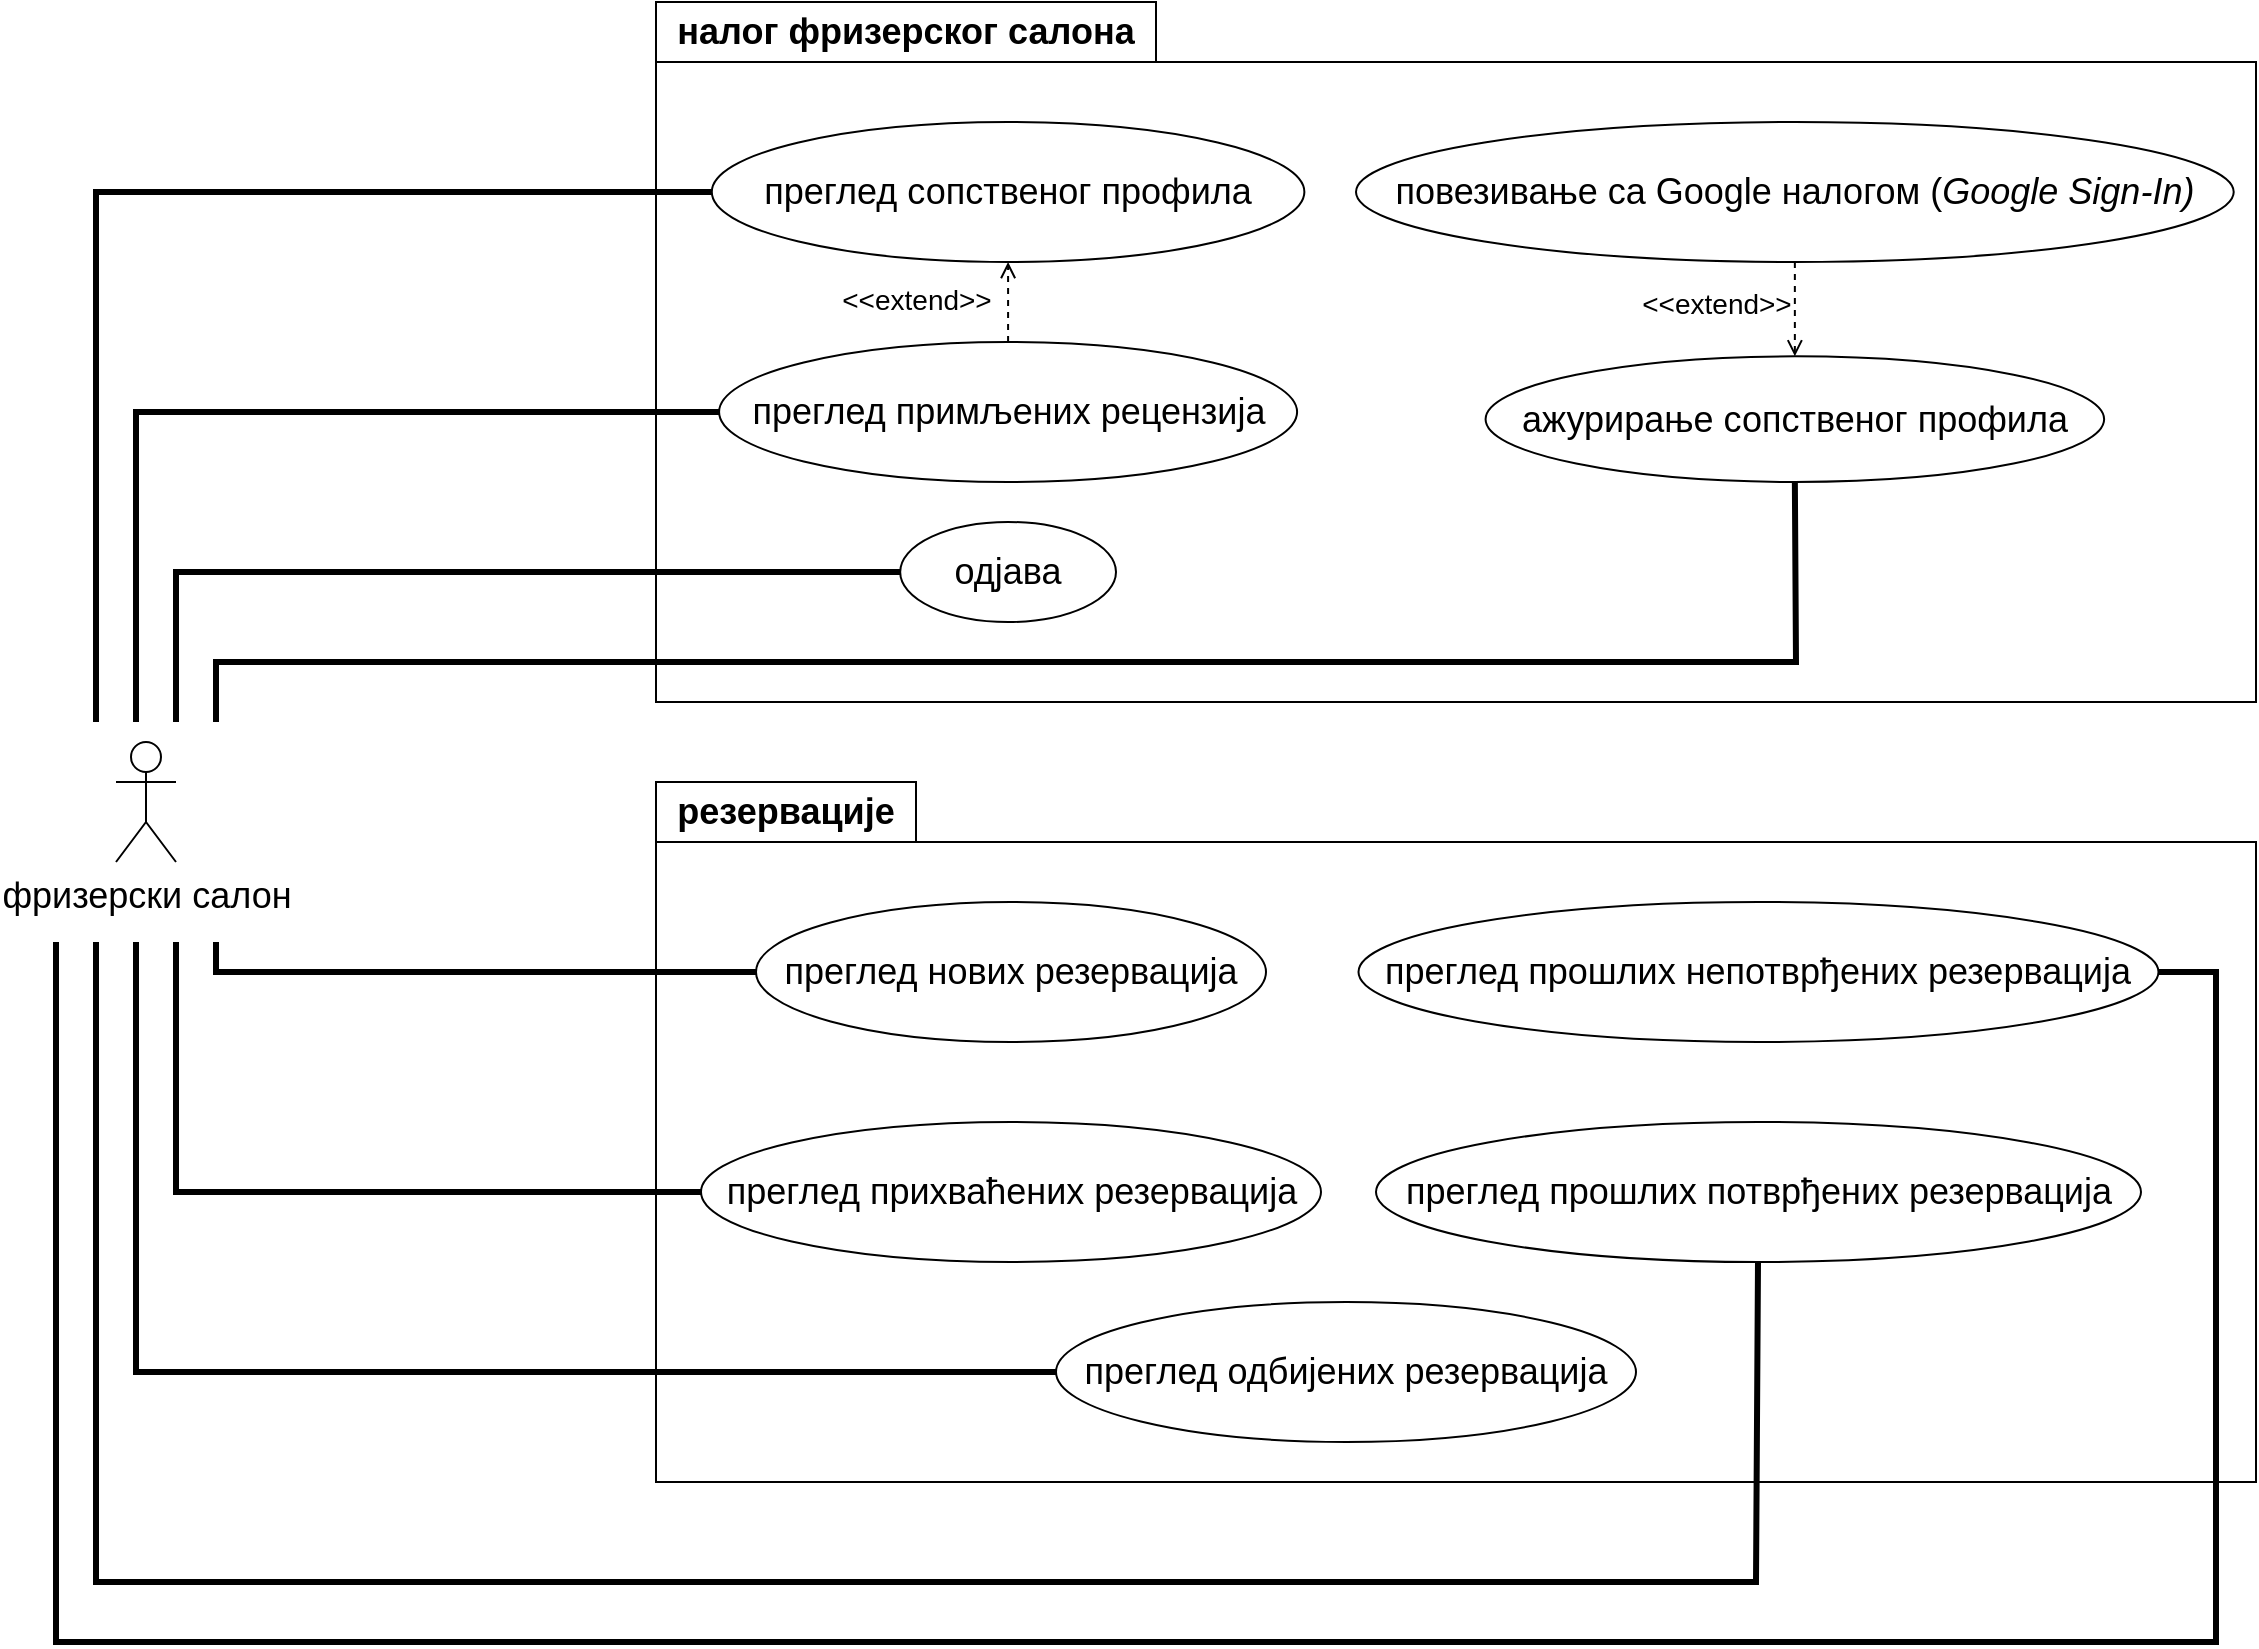 <mxfile version="28.2.5">
  <diagram name="Page-1" id="Z6euC-GC6ZMElodOfMUQ">
    <mxGraphModel dx="1158" dy="696" grid="1" gridSize="10" guides="1" tooltips="1" connect="1" arrows="1" fold="1" page="1" pageScale="1" pageWidth="1100" pageHeight="850" math="0" shadow="0">
      <root>
        <mxCell id="0" />
        <mxCell id="1" parent="0" />
        <mxCell id="f2zIWsrEXX40OkfWRJbA-2" value="" style="group" parent="1" vertex="1" connectable="0">
          <mxGeometry x="580" y="720" width="800" height="380" as="geometry" />
        </mxCell>
        <mxCell id="1Gf8LM67b4mjZps-O6Bs-19" value="&lt;font style=&quot;font-size: 18px;&quot;&gt;резервације&lt;/font&gt;" style="shape=folder;fontStyle=1;tabWidth=130;tabHeight=30;tabPosition=left;html=1;boundedLbl=1;labelInHeader=1;container=0;collapsible=0;whiteSpace=wrap;" parent="f2zIWsrEXX40OkfWRJbA-2" vertex="1">
          <mxGeometry width="800" height="350" as="geometry" />
        </mxCell>
        <mxCell id="1Gf8LM67b4mjZps-O6Bs-20" value="" style="html=1;strokeColor=none;resizeWidth=1;resizeHeight=1;fillColor=none;part=1;connectable=0;allowArrows=0;deletable=0;whiteSpace=wrap;" parent="f2zIWsrEXX40OkfWRJbA-2" vertex="1">
          <mxGeometry y="30" width="710" height="320" as="geometry">
            <mxPoint y="30" as="offset" />
          </mxGeometry>
        </mxCell>
        <mxCell id="1Gf8LM67b4mjZps-O6Bs-21" value="&lt;font style=&quot;font-size: 18px;&quot;&gt;преглед прихваћених резервација&lt;/font&gt;" style="ellipse;whiteSpace=wrap;html=1;" parent="f2zIWsrEXX40OkfWRJbA-2" vertex="1">
          <mxGeometry x="22.5" y="170" width="310" height="70" as="geometry" />
        </mxCell>
        <mxCell id="1Gf8LM67b4mjZps-O6Bs-22" value="&lt;font style=&quot;font-size: 18px;&quot;&gt;преглед прошлих непотврђених резервација&lt;/font&gt;" style="ellipse;whiteSpace=wrap;html=1;" parent="f2zIWsrEXX40OkfWRJbA-2" vertex="1">
          <mxGeometry x="351.25" y="60" width="400" height="70" as="geometry" />
        </mxCell>
        <mxCell id="1Gf8LM67b4mjZps-O6Bs-23" value="&lt;font style=&quot;font-size: 18px;&quot;&gt;преглед одбијених резервација&lt;/font&gt;" style="ellipse;whiteSpace=wrap;html=1;" parent="f2zIWsrEXX40OkfWRJbA-2" vertex="1">
          <mxGeometry x="200" y="260" width="290" height="70" as="geometry" />
        </mxCell>
        <mxCell id="1Gf8LM67b4mjZps-O6Bs-24" value="&lt;font style=&quot;font-size: 18px;&quot;&gt;преглед прошлих потврђених резервација&lt;/font&gt;" style="ellipse;whiteSpace=wrap;html=1;" parent="f2zIWsrEXX40OkfWRJbA-2" vertex="1">
          <mxGeometry x="360" y="170" width="382.5" height="70" as="geometry" />
        </mxCell>
        <mxCell id="1Gf8LM67b4mjZps-O6Bs-25" value="&lt;font style=&quot;font-size: 18px;&quot;&gt;преглед нових резервација&lt;/font&gt;" style="ellipse;whiteSpace=wrap;html=1;" parent="f2zIWsrEXX40OkfWRJbA-2" vertex="1">
          <mxGeometry x="50" y="60" width="255" height="70" as="geometry" />
        </mxCell>
        <mxCell id="1Gf8LM67b4mjZps-O6Bs-1" value="&lt;font style=&quot;font-size: 18px;&quot;&gt;фризерски салон&lt;/font&gt;" style="shape=umlActor;verticalLabelPosition=bottom;verticalAlign=top;html=1;outlineConnect=0;" parent="1" vertex="1">
          <mxGeometry x="310" y="700" width="30" height="60" as="geometry" />
        </mxCell>
        <mxCell id="1Gf8LM67b4mjZps-O6Bs-2" value="&lt;font style=&quot;font-size: 18px;&quot;&gt;налог фризерског салона&lt;/font&gt;" style="shape=folder;fontStyle=1;tabWidth=250;tabHeight=30;tabPosition=left;html=1;boundedLbl=1;labelInHeader=1;container=1;collapsible=0;whiteSpace=wrap;" parent="1" vertex="1">
          <mxGeometry x="580" y="330" width="800" height="350" as="geometry" />
        </mxCell>
        <mxCell id="1Gf8LM67b4mjZps-O6Bs-26" value="" style="endArrow=none;startArrow=none;endFill=0;startFill=0;endSize=8;html=1;verticalAlign=bottom;labelBackgroundColor=none;strokeWidth=3;rounded=0;entryX=0;entryY=0.5;entryDx=0;entryDy=0;" parent="1" target="1Gf8LM67b4mjZps-O6Bs-4" edge="1">
          <mxGeometry width="160" relative="1" as="geometry">
            <mxPoint x="300" y="690" as="sourcePoint" />
            <mxPoint x="540" y="430" as="targetPoint" />
            <Array as="points">
              <mxPoint x="300" y="425" />
            </Array>
          </mxGeometry>
        </mxCell>
        <mxCell id="1Gf8LM67b4mjZps-O6Bs-27" value="" style="endArrow=none;startArrow=none;endFill=0;startFill=0;endSize=8;html=1;verticalAlign=bottom;labelBackgroundColor=none;strokeWidth=3;rounded=0;entryX=0;entryY=0.5;entryDx=0;entryDy=0;" parent="1" target="1Gf8LM67b4mjZps-O6Bs-5" edge="1">
          <mxGeometry width="160" relative="1" as="geometry">
            <mxPoint x="320" y="690" as="sourcePoint" />
            <mxPoint x="520" y="530" as="targetPoint" />
            <Array as="points">
              <mxPoint x="320" y="535" />
            </Array>
          </mxGeometry>
        </mxCell>
        <mxCell id="1Gf8LM67b4mjZps-O6Bs-28" value="" style="endArrow=none;startArrow=none;endFill=0;startFill=0;endSize=8;html=1;verticalAlign=bottom;labelBackgroundColor=none;strokeWidth=3;rounded=0;entryX=0;entryY=0.5;entryDx=0;entryDy=0;" parent="1" target="1Gf8LM67b4mjZps-O6Bs-8" edge="1">
          <mxGeometry width="160" relative="1" as="geometry">
            <mxPoint x="340" y="690" as="sourcePoint" />
            <mxPoint x="470" y="630" as="targetPoint" />
            <Array as="points">
              <mxPoint x="340" y="615" />
            </Array>
          </mxGeometry>
        </mxCell>
        <mxCell id="1Gf8LM67b4mjZps-O6Bs-29" value="" style="endArrow=none;startArrow=none;endFill=0;startFill=0;endSize=8;html=1;verticalAlign=bottom;labelBackgroundColor=none;strokeWidth=3;rounded=0;entryX=0.5;entryY=1;entryDx=0;entryDy=0;" parent="1" target="1Gf8LM67b4mjZps-O6Bs-7" edge="1">
          <mxGeometry width="160" relative="1" as="geometry">
            <mxPoint x="360" y="690" as="sourcePoint" />
            <mxPoint x="450" y="670" as="targetPoint" />
            <Array as="points">
              <mxPoint x="360" y="660" />
              <mxPoint x="1150" y="660" />
            </Array>
          </mxGeometry>
        </mxCell>
        <mxCell id="1Gf8LM67b4mjZps-O6Bs-44" value="" style="endArrow=none;startArrow=none;endFill=0;startFill=0;endSize=8;html=1;verticalAlign=bottom;labelBackgroundColor=none;strokeWidth=3;rounded=0;entryX=0;entryY=0.5;entryDx=0;entryDy=0;" parent="1" target="1Gf8LM67b4mjZps-O6Bs-25" edge="1">
          <mxGeometry width="160" relative="1" as="geometry">
            <mxPoint x="360" y="800" as="sourcePoint" />
            <mxPoint x="620" y="815" as="targetPoint" />
            <Array as="points">
              <mxPoint x="360" y="815" />
            </Array>
          </mxGeometry>
        </mxCell>
        <mxCell id="1Gf8LM67b4mjZps-O6Bs-45" value="" style="endArrow=none;startArrow=none;endFill=0;startFill=0;endSize=8;html=1;verticalAlign=bottom;labelBackgroundColor=none;strokeWidth=3;rounded=0;entryX=0;entryY=0.5;entryDx=0;entryDy=0;" parent="1" target="1Gf8LM67b4mjZps-O6Bs-21" edge="1">
          <mxGeometry width="160" relative="1" as="geometry">
            <mxPoint x="340" y="800" as="sourcePoint" />
            <mxPoint x="640" y="920" as="targetPoint" />
            <Array as="points">
              <mxPoint x="340" y="925" />
            </Array>
          </mxGeometry>
        </mxCell>
        <mxCell id="1Gf8LM67b4mjZps-O6Bs-46" value="" style="endArrow=none;startArrow=none;endFill=0;startFill=0;endSize=8;html=1;verticalAlign=bottom;labelBackgroundColor=none;strokeWidth=3;rounded=0;entryX=0;entryY=0.5;entryDx=0;entryDy=0;" parent="1" target="1Gf8LM67b4mjZps-O6Bs-23" edge="1">
          <mxGeometry width="160" relative="1" as="geometry">
            <mxPoint x="320" y="800" as="sourcePoint" />
            <mxPoint x="560" y="850" as="targetPoint" />
            <Array as="points">
              <mxPoint x="320" y="1015" />
            </Array>
          </mxGeometry>
        </mxCell>
        <mxCell id="1Gf8LM67b4mjZps-O6Bs-47" value="" style="endArrow=none;startArrow=none;endFill=0;startFill=0;endSize=8;html=1;verticalAlign=bottom;labelBackgroundColor=none;strokeWidth=3;rounded=0;" parent="1" edge="1">
          <mxGeometry width="160" relative="1" as="geometry">
            <mxPoint x="300" y="800" as="sourcePoint" />
            <mxPoint x="1131" y="960" as="targetPoint" />
            <Array as="points">
              <mxPoint x="300" y="1120" />
              <mxPoint x="1130" y="1120" />
            </Array>
          </mxGeometry>
        </mxCell>
        <mxCell id="1Gf8LM67b4mjZps-O6Bs-48" value="" style="endArrow=none;startArrow=none;endFill=0;startFill=0;endSize=8;html=1;verticalAlign=bottom;labelBackgroundColor=none;strokeWidth=3;rounded=0;entryX=1;entryY=0.5;entryDx=0;entryDy=0;" parent="1" target="1Gf8LM67b4mjZps-O6Bs-22" edge="1">
          <mxGeometry width="160" relative="1" as="geometry">
            <mxPoint x="280" y="800" as="sourcePoint" />
            <mxPoint x="1380" y="990" as="targetPoint" />
            <Array as="points">
              <mxPoint x="280" y="1150" />
              <mxPoint x="1360" y="1150" />
              <mxPoint x="1360" y="815" />
            </Array>
          </mxGeometry>
        </mxCell>
        <mxCell id="1Gf8LM67b4mjZps-O6Bs-3" value="" style="html=1;strokeColor=none;resizeWidth=1;resizeHeight=1;fillColor=none;part=1;connectable=0;allowArrows=0;deletable=0;whiteSpace=wrap;" parent="1" vertex="1">
          <mxGeometry x="580" y="360" width="800" height="320" as="geometry">
            <mxPoint y="30" as="offset" />
          </mxGeometry>
        </mxCell>
        <mxCell id="1Gf8LM67b4mjZps-O6Bs-4" value="&lt;font style=&quot;font-size: 18px;&quot;&gt;преглед сопственог профила&lt;/font&gt;" style="ellipse;whiteSpace=wrap;html=1;" parent="1" vertex="1">
          <mxGeometry x="607.9" y="390" width="296.29" height="70" as="geometry" />
        </mxCell>
        <mxCell id="1Gf8LM67b4mjZps-O6Bs-5" value="&lt;font style=&quot;font-size: 18px;&quot;&gt;преглед примљених рецензија&lt;/font&gt;" style="ellipse;whiteSpace=wrap;html=1;" parent="1" vertex="1">
          <mxGeometry x="611.54" y="500" width="289.01" height="70" as="geometry" />
        </mxCell>
        <mxCell id="1Gf8LM67b4mjZps-O6Bs-6" value="&lt;font style=&quot;font-size: 18px;&quot;&gt;повезивање са Google налогом (&lt;i style=&quot;&quot;&gt;Google Sign-In)&lt;/i&gt;&lt;/font&gt;" style="ellipse;whiteSpace=wrap;html=1;" parent="1" vertex="1">
          <mxGeometry x="930" y="390" width="438.86" height="70" as="geometry" />
        </mxCell>
        <mxCell id="1Gf8LM67b4mjZps-O6Bs-7" value="&lt;font style=&quot;font-size: 18px;&quot;&gt;ажурирање сопственог профила&lt;/font&gt;" style="ellipse;whiteSpace=wrap;html=1;" parent="1" vertex="1">
          <mxGeometry x="994.79" y="507.18" width="309.28" height="62.82" as="geometry" />
        </mxCell>
        <mxCell id="1Gf8LM67b4mjZps-O6Bs-8" value="&lt;font style=&quot;font-size: 18px;&quot;&gt;одјава&lt;/font&gt;" style="ellipse;whiteSpace=wrap;html=1;" parent="1" vertex="1">
          <mxGeometry x="702.09" y="590" width="107.91" height="50" as="geometry" />
        </mxCell>
        <mxCell id="1Gf8LM67b4mjZps-O6Bs-9" value="&lt;font style=&quot;font-size: 14px;&quot;&gt;&amp;lt;&amp;lt;extend&amp;gt;&amp;gt;&lt;/font&gt;" style="html=1;verticalAlign=bottom;labelBackgroundColor=none;endArrow=open;endFill=0;dashed=1;rounded=0;exitX=0.5;exitY=1;exitDx=0;exitDy=0;entryX=0.5;entryY=0;entryDx=0;entryDy=0;" parent="1" source="1Gf8LM67b4mjZps-O6Bs-6" target="1Gf8LM67b4mjZps-O6Bs-7" edge="1">
          <mxGeometry x="0.377" y="-39" width="160" relative="1" as="geometry">
            <mxPoint x="831.351" y="520" as="sourcePoint" />
            <mxPoint x="1032.432" y="520" as="targetPoint" />
            <mxPoint as="offset" />
          </mxGeometry>
        </mxCell>
        <mxCell id="1Gf8LM67b4mjZps-O6Bs-42" value="&lt;font style=&quot;font-size: 14px;&quot;&gt;&amp;lt;&amp;lt;extend&amp;gt;&amp;gt;&lt;/font&gt;" style="html=1;verticalAlign=bottom;labelBackgroundColor=none;endArrow=open;endFill=0;dashed=1;rounded=0;exitX=0.5;exitY=0;exitDx=0;exitDy=0;entryX=0.5;entryY=1;entryDx=0;entryDy=0;" parent="1" source="1Gf8LM67b4mjZps-O6Bs-5" target="1Gf8LM67b4mjZps-O6Bs-4" edge="1">
          <mxGeometry x="-0.5" y="46" width="160" relative="1" as="geometry">
            <mxPoint x="705.676" y="540" as="sourcePoint" />
            <mxPoint x="906.757" y="540" as="targetPoint" />
            <mxPoint as="offset" />
          </mxGeometry>
        </mxCell>
      </root>
    </mxGraphModel>
  </diagram>
</mxfile>
